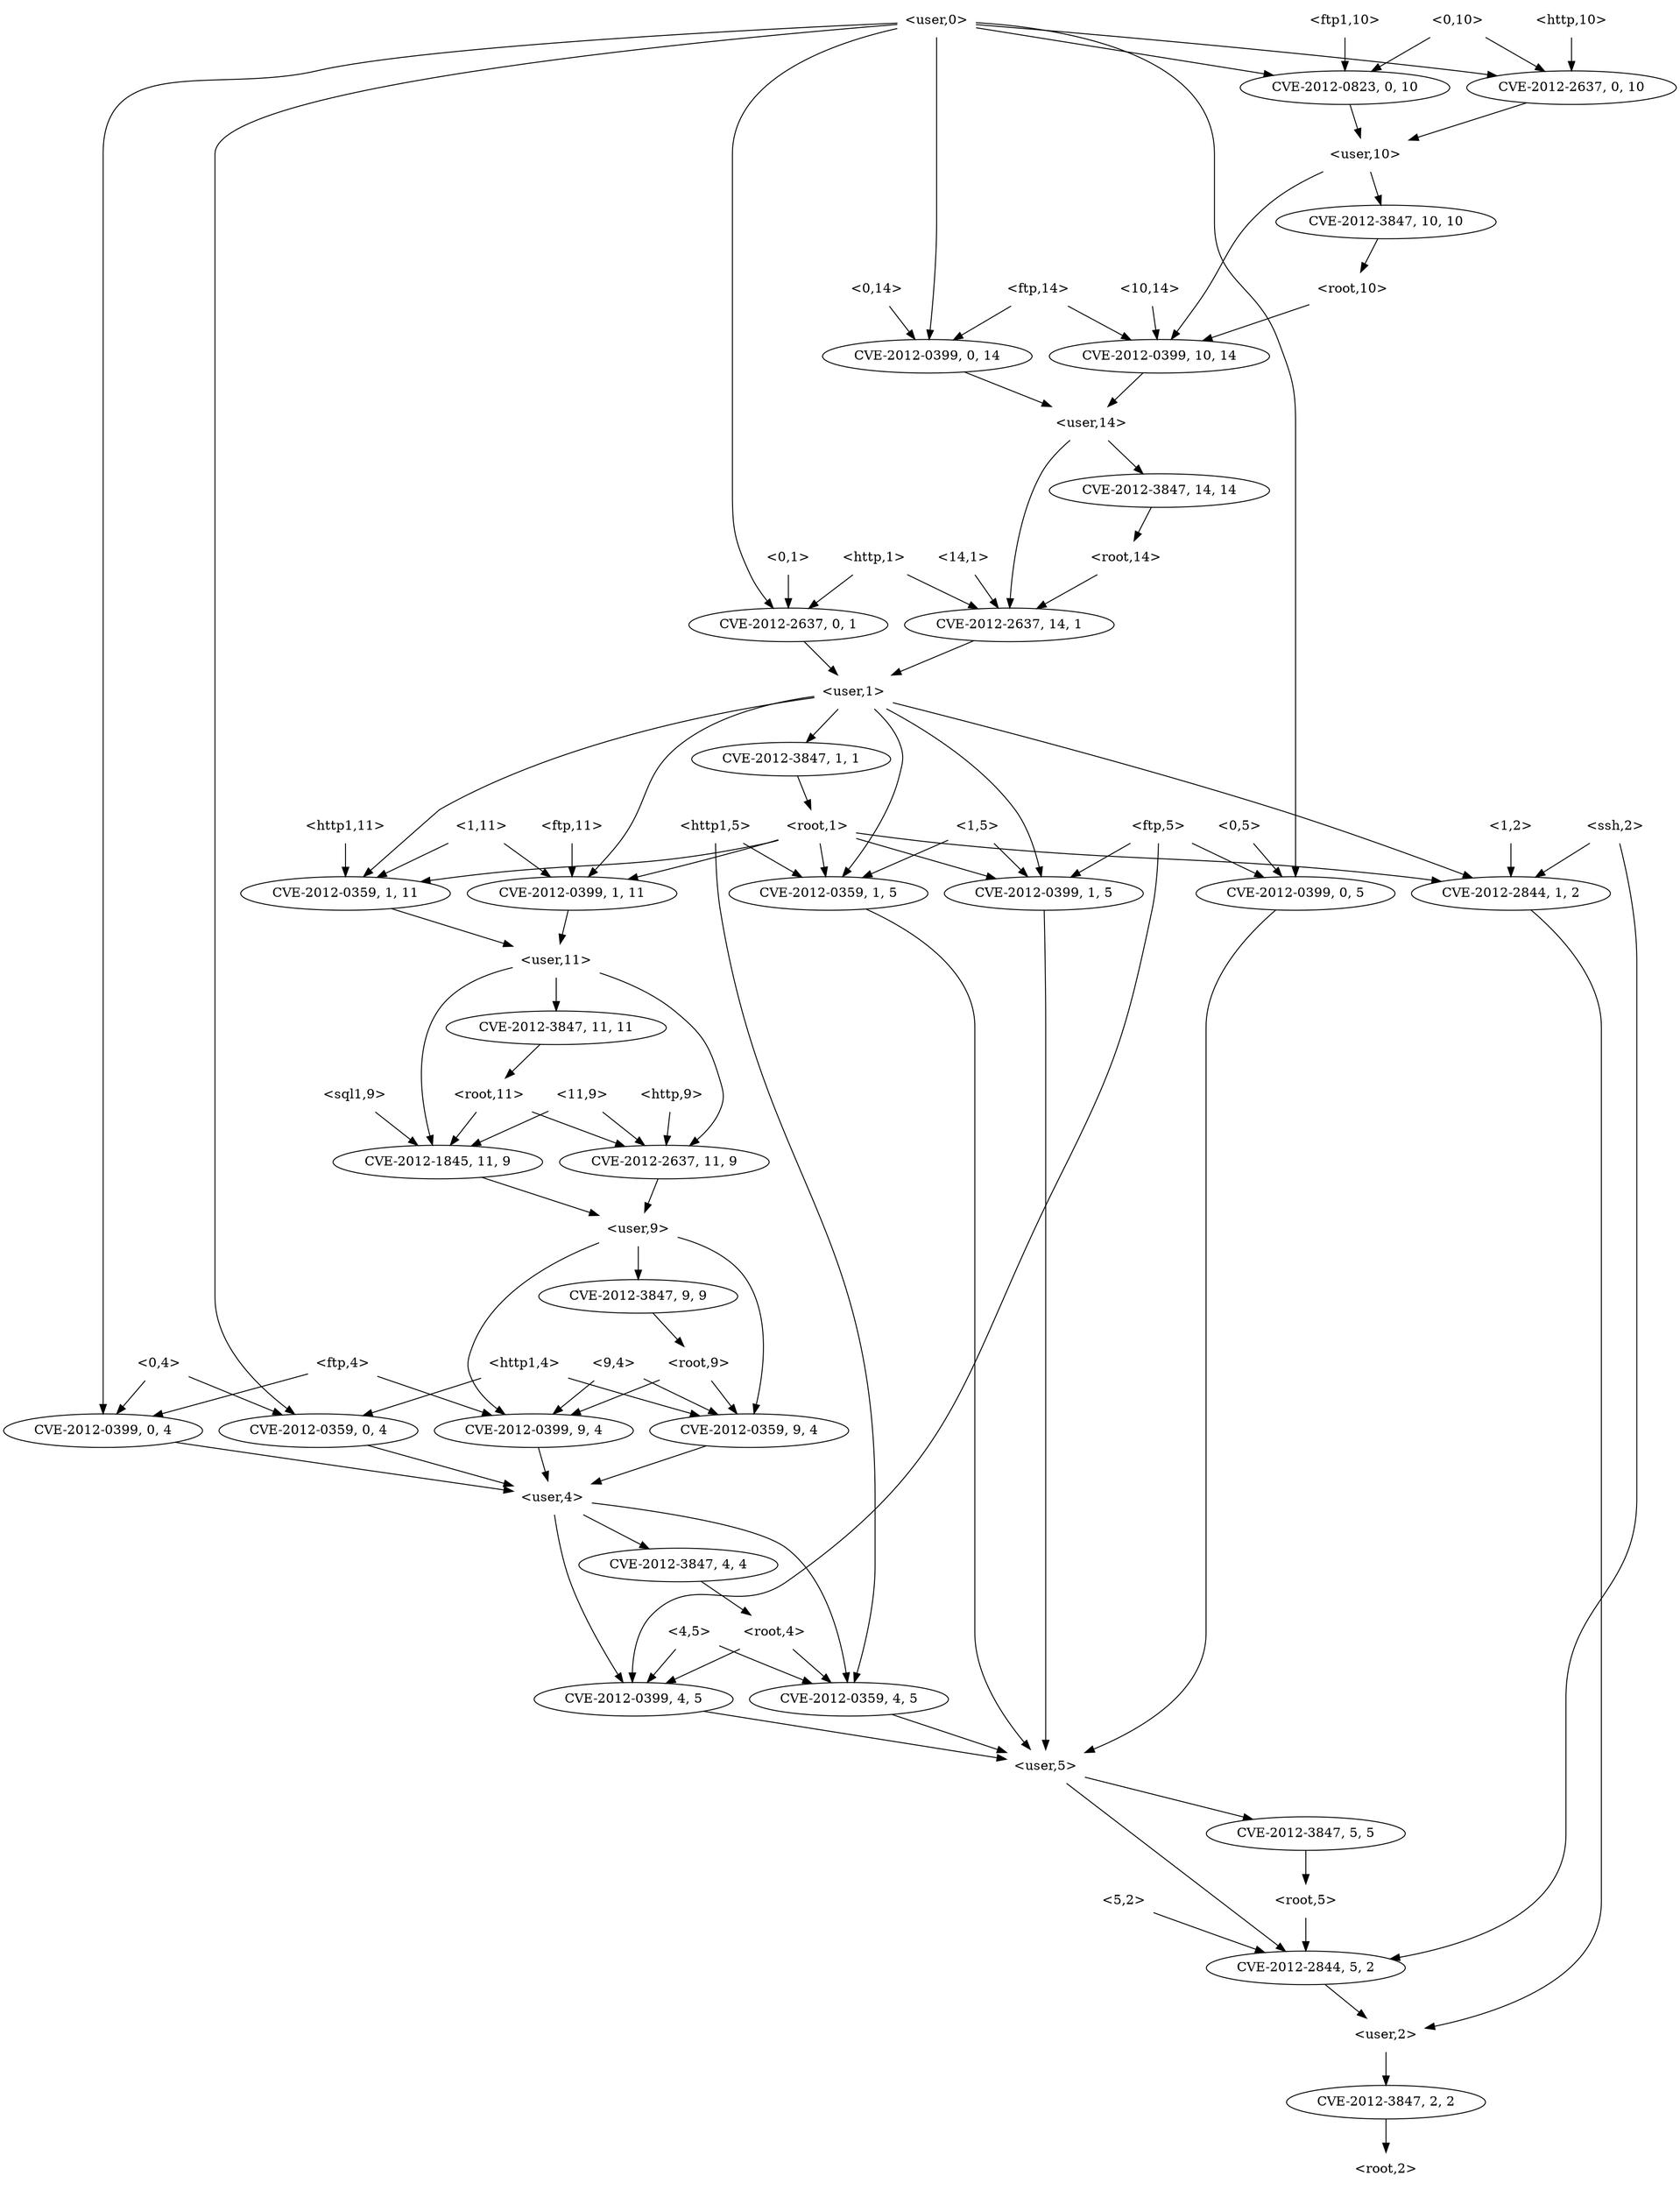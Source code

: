 strict digraph {
	graph [bb="0,0,1379,2340"];
	node [label="\N"];
	"<v_ftp,9,4>"	 [height=0.5,
		label=<CVE-2012-0399, 9, 4>,
		pos="710,810",
		width=2.4499];
	"<user,4>"	 [height=0.5,
		pos="710,738",
		shape=plaintext,
		width=0.91667];
	"<v_ftp,9,4>" -> "<user,4>"	 [pos="e,710,756.1 710,791.7 710,783.98 710,774.71 710,766.11"];
	"<v_http1,4,5>"	 [height=0.5,
		label=<CVE-2012-0359, 4, 5>,
		pos="906,522",
		width=2.4499];
	"<user,4>" -> "<v_http1,4,5>"	 [pos="e,908.48,540.46 743.12,736.4 781.78,733.79 844.77,723.3 879,684 911.39,646.81 912.22,585.8 909.43,550.53"];
	"<v_ftp,4,5>"	 [height=0.5,
		label=<CVE-2012-0399, 4, 5>,
		pos="711,522",
		width=2.4499];
	"<user,4>" -> "<v_ftp,4,5>"	 [pos="e,704.01,540.05 699.37,719.56 693.9,709.54 687.8,696.51 685,684 674.5,637.13 689.33,581.68 700.54,549.6"];
	"<v_root,4,4>"	 [height=0.5,
		label=<CVE-2012-3847, 4, 4>,
		pos="782,666",
		width=2.4499];
	"<user,4>" -> "<v_root,4,4>"	 [pos="e,764.66,683.86 727.8,719.7 736.67,711.07 747.54,700.5 757.22,691.1"];
	"<10,14>"	 [height=0.5,
		pos="563,2034",
		shape=plaintext,
		width=0.88889];
	"<v_ftp,10,14>"	 [height=0.5,
		label=<CVE-2012-0399, 10, 14>,
		pos="630,1962",
		width=2.7013];
	"<10,14>" -> "<v_ftp,10,14>"	 [pos="e,613.63,1980.1 579.56,2015.7 587.68,2007.2 597.59,1996.9 606.47,1987.6"];
	"<user,14>"	 [height=0.5,
		pos="625,1890",
		shape=plaintext,
		width=1.0069];
	"<v_ftp,10,14>" -> "<user,14>"	 [pos="e,626.22,1908.1 628.76,1943.7 628.21,1936 627.55,1926.7 626.94,1918.1"];
	"<0,5>"	 [height=0.5,
		pos="88,1458",
		shape=plaintext,
		width=0.75];
	"<v_ftp,0,5>"	 [height=0.5,
		label=<CVE-2012-0399, 0, 5>,
		pos="88,1386",
		width=2.4499];
	"<0,5>" -> "<v_ftp,0,5>"	 [pos="e,88,1404.1 88,1439.7 88,1432 88,1422.7 88,1414.1"];
	"<user,5>"	 [height=0.5,
		pos="948,450",
		shape=plaintext,
		width=0.91667];
	"<v_ftp,0,5>" -> "<user,5>"	 [pos="e,914.8,453.16 95.892,1367.9 107.29,1341.7 127,1289.5 127,1243 127,1243 127,1243 127,593 127,513.3 735.46,465.59 904.75,453.85"];
	"<v_ftp,0,14>"	 [height=0.5,
		label=<CVE-2012-0399, 0, 14>,
		pos="422,1962",
		width=2.5686];
	"<v_ftp,0,14>" -> "<user,14>"	 [pos="e,588.65,1903.5 465.55,1946 498.95,1934.5 544.94,1918.6 578.95,1906.9"];
	"<v_http,14,1>"	 [height=0.5,
		label=<CVE-2012-2637, 14, 1>,
		pos="640,1674",
		width=2.5686];
	"<user,14>" -> "<v_http,14,1>"	 [pos="e,631.51,1692.3 617.93,1871.7 614.16,1861.5 609.91,1848.2 608,1836 600.55,1788.4 605.34,1774.5 618,1728 620.41,1719.2 623.93,1709.8\
 627.45,1701.5"];
	"<v_root,14,14>"	 [height=0.5,
		label=<CVE-2012-3847, 14, 14>,
		pos="714,1818",
		width=2.7013];
	"<user,14>" -> "<v_root,14,14>"	 [pos="e,692.87,1835.6 647,1871.7 658.38,1862.7 672.41,1851.7 684.7,1842"];
	"<root,5>"	 [height=0.5,
		pos="976,306",
		shape=plaintext,
		width=0.89583];
	"<v_ssh,5,2>"	 [height=0.5,
		label=<CVE-2012-2844, 5, 2>,
		pos="1119,234",
		width=2.4499];
	"<root,5>" -> "<v_ssh,5,2>"	 [pos="e,1086.7,250.82 1008.4,289.12 1028.9,279.09 1055.6,266.05 1077.6,255.28"];
	"<user,2>"	 [height=0.5,
		pos="1190,162",
		shape=plaintext,
		width=0.91667];
	"<v_ssh,5,2>" -> "<user,2>"	 [pos="e,1172.5,180.28 1136.2,216.05 1144.9,207.5 1155.6,196.96 1165.1,187.54"];
	"<0,1>"	 [height=0.5,
		pos="894,1746",
		shape=plaintext,
		width=0.75];
	"<v_http,0,1>"	 [height=0.5,
		label=<CVE-2012-2637, 0, 1>,
		pos="839,1674",
		width=2.4499];
	"<0,1>" -> "<v_http,0,1>"	 [pos="e,852.44,1692.1 880.4,1727.7 873.88,1719.4 865.93,1709.3 858.75,1700.1"];
	"<user,1>"	 [height=0.5,
		pos="783,1602",
		shape=plaintext,
		width=0.91667];
	"<v_http,0,1>" -> "<user,1>"	 [pos="e,796.82,1620.3 825.44,1656.1 818.73,1647.7 810.5,1637.4 803.08,1628.1"];
	"<v_http,11,9>"	 [height=0.5,
		label=<CVE-2012-2637, 11, 9>,
		pos="788,1098",
		width=2.5686];
	"<user,9>"	 [height=0.5,
		pos="788,1026",
		shape=plaintext,
		width=0.91667];
	"<v_http,11,9>" -> "<user,9>"	 [pos="e,788,1044.1 788,1079.7 788,1072 788,1062.7 788,1054.1"];
	"<user,9>" -> "<v_ftp,9,4>"	 [pos="e,701.64,827.93 754.74,1016.4 732.43,1008.8 704.71,995.11 691,972 666.15,930.1 683.59,871.26 697.49,837.54"];
	"<v_root,9,9>"	 [height=0.5,
		label=<CVE-2012-3847, 9, 9>,
		pos="788,954",
		width=2.4499];
	"<user,9>" -> "<v_root,9,9>"	 [pos="e,788,972.1 788,1007.7 788,999.98 788,990.71 788,982.11"];
	"<v_http1,9,4>"	 [height=0.5,
		label=<CVE-2012-0359, 9, 4>,
		pos="905,810",
		width=2.4499];
	"<user,9>" -> "<v_http1,9,4>"	 [pos="e,907.64,828.26 821.34,1015.6 843.09,1007.6 870.11,993.9 885,972 912.3,931.86 911.9,872.79 908.73,838.48"];
	"<http,1>"	 [height=0.5,
		pos="769,1746",
		shape=plaintext,
		width=0.89583];
	"<http,1>" -> "<v_http,0,1>"	 [pos="e,821.9,1692.1 786.3,1727.7 794.86,1719.1 805.34,1708.7 814.7,1699.3"];
	"<http,1>" -> "<v_http,14,1>"	 [pos="e,669.9,1691.2 737.44,1727.9 719.75,1718.3 697.54,1706.2 678.79,1696"];
	"<v_http,14,1>" -> "<user,1>"	 [pos="e,749.69,1619.3 672.45,1657.1 692.64,1647.2 718.82,1634.4 740.63,1623.7"];
	"<http1,11>"	 [height=0.5,
		pos="486,1458",
		shape=plaintext,
		width=1.0833];
	"<v_http1,1,11>"	 [height=0.5,
		label=<CVE-2012-0359, 1, 11>,
		pos="422,1386",
		width=2.5686];
	"<http1,11>" -> "<v_http1,1,11>"	 [pos="e,437.64,1404.1 470.18,1439.7 462.43,1431.2 452.96,1420.9 444.48,1411.6"];
	"<user,11>"	 [height=0.5,
		pos="626,1314",
		shape=plaintext,
		width=1.0069];
	"<v_http1,1,11>" -> "<user,11>"	 [pos="e,589.71,1327.5 465.51,1370.1 499.17,1358.5 545.65,1342.6 579.94,1330.8"];
	"<http1,5>"	 [height=0.5,
		pos="1087,1458",
		shape=plaintext,
		width=0.97917];
	"<v_http1,1,5>"	 [height=0.5,
		label=<CVE-2012-0359, 1, 5>,
		pos="1020,1386",
		width=2.4499];
	"<http1,5>" -> "<v_http1,1,5>"	 [pos="e,1036.4,1404.1 1070.4,1439.7 1062.3,1431.2 1052.4,1420.9 1043.5,1411.6"];
	"<http1,5>" -> "<v_http1,4,5>"	 [pos="e,926.82,539.49 1098.4,1440 1104.7,1429.9 1112.2,1416.7 1117,1404 1131.4,1366.2 1136,1355.4 1136,1315 1136,1315 1136,1315 1136,881\
 1136,733.59 996.26,598.48 934.63,546.05"];
	"<v_http1,1,5>" -> "<user,5>"	 [pos="e,981.29,464.74 1036.5,1368.3 1059.4,1343.3 1098,1293.6 1098,1243 1098,1243 1098,1243 1098,593 1098,533.41 1034.8,491.35 990.44,\
469.17"];
	"<v_http1,4,5>" -> "<user,5>"	 [pos="e,937.63,468.28 916.17,504.05 921.05,495.92 927,486 932.43,476.94"];
	"<user,11>" -> "<v_http,11,9>"	 [pos="e,805.74,1115.9 662.66,1303.3 711.64,1288.1 796.08,1253.4 829,1188 836.19,1173.7 834.17,1167.1 829,1152 825.5,1141.8 819.13,1132\
 812.44,1123.6"];
	"<v_sql1,11,9>"	 [height=0.5,
		label=<CVE-2012-1845, 11, 9>,
		pos="584,1098",
		width=2.5686];
	"<user,11>" -> "<v_sql1,11,9>"	 [pos="e,541.6,1114 589.71,1302.9 566.77,1294.8 538.13,1281.2 520,1260 498.15,1234.5 502.17,1221.2 497,1188 494.54,1172.2 489.16,1165.9\
 497,1152 504.96,1137.8 518.41,1127 532.39,1119"];
	"<v_root,11,11>"	 [height=0.5,
		label=<CVE-2012-3847, 11, 11>,
		pos="626,1242",
		width=2.7013];
	"<user,11>" -> "<v_root,11,11>"	 [pos="e,626,1260.1 626,1295.7 626,1288 626,1278.7 626,1270.1"];
	"<v_sql1,11,9>" -> "<user,9>"	 [pos="e,754.95,1038.3 627.51,1082.1 662.23,1070.2 710.61,1053.6 745.15,1041.7"];
	"<root,11>"	 [height=0.5,
		pos="626,1170",
		shape=plaintext,
		width=1];
	"<v_root,11,11>" -> "<root,11>"	 [pos="e,626,1188.1 626,1223.7 626,1216 626,1206.7 626,1198.1"];
	"<http,9>"	 [height=0.5,
		pos="788,1170",
		shape=plaintext,
		width=0.89583];
	"<http,9>" -> "<v_http,11,9>"	 [pos="e,788,1116.1 788,1151.7 788,1144 788,1134.7 788,1126.1"];
	"<ftp,11>"	 [height=0.5,
		pos="690,1458",
		shape=plaintext,
		width=0.89583];
	"<v_ftp,1,11>"	 [height=0.5,
		label=<CVE-2012-0399, 1, 11>,
		pos="626,1386",
		width=2.5686];
	"<ftp,11>" -> "<v_ftp,1,11>"	 [pos="e,641.64,1404.1 674.18,1439.7 666.43,1431.2 656.96,1420.9 648.48,1411.6"];
	"<v_ftp,1,11>" -> "<user,11>"	 [pos="e,626,1332.1 626,1367.7 626,1360 626,1350.7 626,1342.1"];
	"<v_http,0,10>"	 [height=0.5,
		label=<CVE-2012-2637, 0, 10>,
		pos="918,2250",
		width=2.5686];
	"<user,10>"	 [height=0.5,
		pos="714,2178",
		shape=plaintext,
		width=1.0069];
	"<v_http,0,10>" -> "<user,10>"	 [pos="e,750.29,2191.5 874.49,2234.1 840.83,2222.5 794.35,2206.6 760.06,2194.8"];
	"<v_root,10,10>"	 [height=0.5,
		label=<CVE-2012-3847, 10, 10>,
		pos="714,2106",
		width=2.7013];
	"<user,10>" -> "<v_root,10,10>"	 [pos="e,714,2124.1 714,2159.7 714,2152 714,2142.7 714,2134.1"];
	"<user,10>" -> "<v_ftp,10,14>"	 [pos="e,624.94,1980.1 677.5,2169.2 653.21,2162 623.09,2148.4 608,2124 594.49,2102.1 611.36,2029.8 622.2,1990"];
	"<root,1>"	 [height=0.5,
		pos="794,1458",
		shape=plaintext,
		width=0.89583];
	"<root,1>" -> "<v_http1,1,5>"	 [pos="e,973.56,1401.4 826.38,1447 862.16,1435.9 920.45,1417.8 963.73,1404.4"];
	"<v_ftp,1,5>"	 [height=0.5,
		label=<CVE-2012-0399, 1, 5>,
		pos="825,1386",
		width=2.4499];
	"<root,1>" -> "<v_ftp,1,5>"	 [pos="e,817.43,1404.1 801.66,1439.7 805.19,1431.7 809.46,1422.1 813.37,1413.3"];
	"<v_ssh,1,2>"	 [height=0.5,
		label=<CVE-2012-2844, 1, 2>,
		pos="1290,1386",
		width=2.4499];
	"<root,1>" -> "<v_ssh,1,2>"	 [pos="e,1217.5,1396.4 826.28,1451.7 847.5,1448.2 875.88,1443.7 901,1440 1006.5,1424.4 1128.4,1408.1 1207.2,1397.7"];
	"<root,1>" -> "<v_ftp,1,11>"	 [pos="e,663.27,1402.5 761.61,1443.5 736.34,1433 700.89,1418.2 672.58,1406.4"];
	"<root,1>" -> "<v_http1,1,11>"	 [pos="e,490.04,1398.3 761.45,1447.6 751.7,1444.9 740.96,1442.2 731,1440 708.81,1435.1 584.13,1414.1 500.08,1400"];
	"<v_ftp,1,5>" -> "<user,5>"	 [pos="e,971.53,468.2 878.05,1371.6 936.4,1353.2 1022,1314.1 1022,1243 1022,1243 1022,1243 1022,593 1022,552.55 1022.6,539.36 1003,504 \
997.02,493.24 988.15,483.32 979.27,475.04"];
	"<v_ssh,1,2>" -> "<user,2>"	 [pos="e,1205.6,180.38 1284.3,1367.7 1276.2,1341.2 1262,1288.7 1262,1243 1262,1243 1262,1243 1262,305 1262,260.35 1233.3,215.52 1212.2,\
188.51"];
	"<root,9>"	 [height=0.5,
		pos="772,882",
		shape=plaintext,
		width=0.89583];
	"<v_root,9,9>" -> "<root,9>"	 [pos="e,775.91,900.1 784.04,935.7 782.28,927.98 780.16,918.71 778.2,910.11"];
	"<v_http1,9,4>" -> "<user,4>"	 [pos="e,743.05,750.86 863.17,793.98 830.61,782.3 785.61,766.14 752.81,754.37"];
	"<v_root,1,1>"	 [height=0.5,
		label=<CVE-2012-3847, 1, 1>,
		pos="759,1530",
		width=2.4499];
	"<v_root,1,1>" -> "<root,1>"	 [pos="e,785.36,1476.3 767.47,1512.1 771.5,1504 776.4,1494.2 780.89,1485.2"];
	"<v_root,5,5>"	 [height=0.5,
		label=<CVE-2012-3847, 5, 5>,
		pos="948,378",
		width=2.4499];
	"<user,5>" -> "<v_root,5,5>"	 [pos="e,948,396.1 948,431.7 948,423.98 948,414.71 948,406.11"];
	"<user,5>" -> "<v_ssh,5,2>"	 [pos="e,1105.8,251.97 981.28,437.9 1002.2,429.4 1028.2,415.74 1045,396 1078,357.23 1060.1,333.42 1083,288 1087.8,278.57 1093.9,268.84 \
1099.8,260.33"];
	"<v_root,2,2>"	 [height=0.5,
		label=<CVE-2012-3847, 2, 2>,
		pos="1190,90",
		width=2.4499];
	"<user,2>" -> "<v_root,2,2>"	 [pos="e,1190,108.1 1190,143.7 1190,135.98 1190,126.71 1190,118.11"];
	"<root,9>" -> "<v_ftp,9,4>"	 [pos="e,725.15,828.1 756.67,863.7 749.24,855.3 740.18,845.07 732.02,835.86"];
	"<root,9>" -> "<v_http1,9,4>"	 [pos="e,874.62,826.99 804.54,863.88 822.99,854.16 846.22,841.94 865.69,831.69"];
	"<user,1>" -> "<v_ssh,1,2>"	 [pos="e,1279.7,1404 816.08,1597.8 891.87,1589.2 1081.6,1560.3 1213,1476 1238.5,1459.7 1260.2,1432.4 1274.1,1412.4"];
	"<user,1>" -> "<v_ftp,1,11>"	 [pos="e,625.07,1404.2 749.74,1595.1 722.16,1588.4 684.02,1574.7 662,1548 630.45,1509.7 625.12,1449.5 624.96,1414.6"];
	"<user,1>" -> "<v_root,1,1>"	 [pos="e,764.86,1548.1 777.07,1583.7 774.39,1575.9 771.17,1566.5 768.2,1557.8"];
	"<user,1>" -> "<v_http1,1,5>"	 [pos="e,1013.7,1404.1 816.26,1586.2 857.72,1566.4 928.52,1527.6 973,1476 989.06,1457.4 1001.7,1432.3 1009.8,1413.6"];
	"<user,1>" -> "<v_ftp,1,5>"	 [pos="e,835.02,1404 816.07,1586 831.17,1577.2 847.54,1564.6 856,1548 878.35,1504.1 856.36,1446.1 839.74,1413"];
	"<user,1>" -> "<v_http1,1,11>"	 [pos="e,420.35,1404.2 749.89,1599.5 680.41,1594.4 519.11,1572.2 438,1476 423.65,1459 420.29,1433.5 420.14,1414.2"];
	"<9,4>"	 [height=0.5,
		pos="850,882",
		shape=plaintext,
		width=0.75];
	"<9,4>" -> "<v_ftp,9,4>"	 [pos="e,741.66,826.83 822.67,867.34 802.25,857.13 773.99,843 750.89,831.44"];
	"<9,4>" -> "<v_http1,9,4>"	 [pos="e,891.56,828.1 863.6,863.7 870.12,855.39 878.07,845.28 885.25,836.14"];
	"<ftp1,10>"	 [height=0.5,
		pos="714,2322",
		shape=plaintext,
		width=1];
	"<v_ftp1,0,10>"	 [height=0.5,
		label=<CVE-2012-0823, 0, 10>,
		pos="714,2250",
		width=2.5686];
	"<ftp1,10>" -> "<v_ftp1,0,10>"	 [pos="e,714,2268.1 714,2303.7 714,2296 714,2286.7 714,2278.1"];
	"<v_ftp1,0,10>" -> "<user,10>"	 [pos="e,714,2196.1 714,2231.7 714,2224 714,2214.7 714,2206.1"];
	"<root,14>"	 [height=0.5,
		pos="663,1746",
		shape=plaintext,
		width=1];
	"<root,14>" -> "<v_http,14,1>"	 [pos="e,645.62,1692.1 657.31,1727.7 654.75,1719.9 651.67,1710.5 648.82,1701.8"];
	"<v_ftp,4,5>" -> "<user,5>"	 [pos="e,914.97,460.76 758.96,506.83 801.82,494.18 864.04,475.8 905.23,463.63"];
	"<root,4>"	 [height=0.5,
		pos="773,594",
		shape=plaintext,
		width=0.89583];
	"<v_root,4,4>" -> "<root,4>"	 [pos="e,775.2,612.1 779.78,647.7 778.78,639.98 777.59,630.71 776.49,622.11"];
	"<v_ftp,0,4>"	 [height=0.5,
		label=<CVE-2012-0399, 0, 4>,
		pos="515,810",
		width=2.4499];
	"<v_ftp,0,4>" -> "<user,4>"	 [pos="e,676.95,750.86 556.83,793.98 589.39,782.3 634.39,766.14 667.19,754.37"];
	"<root,10>"	 [height=0.5,
		pos="705,2034",
		shape=plaintext,
		width=1];
	"<root,10>" -> "<v_ftp,10,14>"	 [pos="e,648.07,1979.9 686.46,2015.7 677.13,2007 665.67,1996.3 655.52,1986.8"];
	"<v_root,14,14>" -> "<root,14>"	 [pos="e,675.59,1764.3 701.65,1800.1 695.61,1791.8 688.2,1781.6 681.49,1772.4"];
	"<0,14>"	 [height=0.5,
		pos="401,2034",
		shape=plaintext,
		width=0.78472];
	"<0,14>" -> "<v_ftp,0,14>"	 [pos="e,416.87,1980.1 406.19,2015.7 408.53,2007.9 411.35,1998.5 413.95,1989.8"];
	"<1,5>"	 [height=0.5,
		pos="937,1458",
		shape=plaintext,
		width=0.75];
	"<1,5>" -> "<v_http1,1,5>"	 [pos="e,1000.3,1403.6 957.52,1439.7 968.02,1430.8 980.97,1419.9 992.34,1410.3"];
	"<1,5>" -> "<v_ftp,1,5>"	 [pos="e,851.09,1403.3 909.89,1440.1 894.81,1430.6 875.89,1418.8 859.74,1408.7"];
	"<root,4>" -> "<v_http1,4,5>"	 [pos="e,875.62,538.99 805.54,575.88 823.99,566.16 847.22,553.94 866.69,543.69"];
	"<root,4>" -> "<v_ftp,4,5>"	 [pos="e,726.15,540.1 757.67,575.7 750.24,567.3 741.18,557.07 733.02,547.86"];
	"<ssh,2>"	 [height=0.5,
		pos="1174,1458",
		shape=plaintext,
		width=0.84028];
	"<ssh,2>" -> "<v_ssh,1,2>"	 [pos="e,1263.1,1403.2 1202.4,1439.9 1218,1430.5 1237.5,1418.7 1254.2,1408.6"];
	"<ssh,2>" -> "<v_ssh,5,2>"	 [pos="e,1133.2,252.15 1174,1440 1174,1413.3 1174,1360.1 1174,1315 1174,1315 1174,1315 1174,377 1174,336.55 1170.9,325.2 1155,288 1150.9\
,278.43 1145,268.78 1139.2,260.39"];
	"<5,2>"	 [height=0.5,
		pos="1119,306",
		shape=plaintext,
		width=0.75];
	"<5,2>" -> "<v_ssh,5,2>"	 [pos="e,1119,252.1 1119,287.7 1119,279.98 1119,270.71 1119,262.11"];
	"<0,4>"	 [height=0.5,
		pos="318,882",
		shape=plaintext,
		width=0.75];
	"<v_http1,0,4>"	 [height=0.5,
		label=<CVE-2012-0359, 0, 4>,
		pos="320,810",
		width=2.4499];
	"<0,4>" -> "<v_http1,0,4>"	 [pos="e,319.51,828.1 318.49,863.7 318.71,855.98 318.98,846.71 319.23,838.11"];
	"<0,4>" -> "<v_ftp,0,4>"	 [pos="e,469.67,825.53 345.25,869.41 349.82,867.55 354.53,865.68 359,864 392.19,851.5 429.82,838.67 459.81,828.77"];
	"<v_http1,0,4>" -> "<user,4>"	 [pos="e,676.65,744.99 383.96,797.52 463.72,783.2 597.89,759.12 666.6,746.79"];
	"<11,9>"	 [height=0.5,
		pos="709,1170",
		shape=plaintext,
		width=0.78472];
	"<11,9>" -> "<v_http,11,9>"	 [pos="e,768.97,1115.9 728.53,1151.7 738.46,1142.9 750.67,1132.1 761.44,1122.5"];
	"<11,9>" -> "<v_sql1,11,9>"	 [pos="e,613.12,1115.3 680.64,1153.1 663.3,1143.4 640.92,1130.9 622.06,1120.3"];
	"<14,1>"	 [height=0.5,
		pos="532,1746",
		shape=plaintext,
		width=0.78472];
	"<14,1>" -> "<v_http,14,1>"	 [pos="e,614.6,1691.5 558.42,1727.9 572.72,1718.6 590.56,1707 605.9,1697.1"];
	"<root,11>" -> "<v_http,11,9>"	 [pos="e,751.77,1114.7 662.36,1153.3 686.01,1143.1 717.06,1129.7 742.37,1118.7"];
	"<root,11>" -> "<v_sql1,11,9>"	 [pos="e,594.26,1116.1 615.62,1151.7 610.74,1143.6 604.81,1133.7 599.42,1124.7"];
	"<http1,4>"	 [height=0.5,
		pos="461,882",
		shape=plaintext,
		width=0.97917];
	"<http1,4>" -> "<v_http1,0,4>"	 [pos="e,352.2,826.99 426.51,863.88 406.85,854.12 382.09,841.83 361.39,831.55"];
	"<http1,4>" -> "<v_http1,9,4>"	 [pos="e,841,822.4 496.37,874.01 513.19,870.79 533.6,867.02 552,864 664.95,845.49 693.93,845.78 807,828 814.82,826.77 822.99,825.43 831.12\
,824.07"];
	"<ftp,4>"	 [height=0.5,
		pos="591,882",
		shape=plaintext,
		width=0.8125];
	"<ftp,4>" -> "<v_ftp,9,4>"	 [pos="e,682.42,827.23 620.11,863.88 636.28,854.36 656.55,842.44 673.74,832.33"];
	"<ftp,4>" -> "<v_ftp,0,4>"	 [pos="e,533.05,827.62 572.21,863.7 562.69,854.92 550.97,844.13 540.63,834.61"];
	"<http,10>"	 [height=0.5,
		pos="918,2322",
		shape=plaintext,
		width=0.97917];
	"<http,10>" -> "<v_http,0,10>"	 [pos="e,918,2268.1 918,2303.7 918,2296 918,2286.7 918,2278.1"];
	"<v_root,10,10>" -> "<root,10>"	 [pos="e,707.2,2052.1 711.78,2087.7 710.78,2080 709.59,2070.7 708.49,2062.1"];
	"<root,2>"	 [height=0.5,
		pos="1190,18",
		shape=plaintext,
		width=0.89583];
	"<ftp,14>"	 [height=0.5,
		pos="480,2034",
		shape=plaintext,
		width=0.89583];
	"<ftp,14>" -> "<v_ftp,10,14>"	 [pos="e,595.95,1978.9 512.55,2017.8 534.3,2007.7 563.16,1994.2 586.83,1983.1"];
	"<ftp,14>" -> "<v_ftp,0,14>"	 [pos="e,436.17,1980.1 465.66,2015.7 458.71,2007.3 450.23,1997.1 442.6,1987.9"];
	"<v_root,2,2>" -> "<root,2>"	 [pos="e,1190,36.104 1190,71.697 1190,63.983 1190,54.712 1190,46.112"];
	"<ftp,5>"	 [height=0.5,
		pos="204,1458",
		shape=plaintext,
		width=0.8125];
	"<ftp,5>" -> "<v_ftp,0,5>"	 [pos="e,114.89,1403.2 175.62,1439.9 160,1430.5 140.47,1418.7 123.8,1408.6"];
	"<ftp,5>" -> "<v_ftp,1,5>"	 [pos="e,761.84,1398.6 233.29,1454.8 312.86,1448.5 539.61,1429.7 727,1404 735.03,1402.9 743.4,1401.6 751.73,1400.3"];
	"<ftp,5>" -> "<v_ftp,4,5>"	 [pos="e,629.54,528.93 204,1440 204,1413.3 204,1360.1 204,1315 204,1315 204,1315 204,665 204,579.75 473.15,543.34 619.24,529.86"];
	"<user,0>"	 [height=0.5,
		pos="344,2322",
		shape=plaintext,
		width=0.91667];
	"<user,0>" -> "<v_ftp1,0,10>"	 [pos="e,650.09,2263.1 377.16,2314.7 436.02,2303.6 560.06,2280.1 640.07,2265"];
	"<user,0>" -> "<v_http1,0,4>"	 [pos="e,305.02,828.03 319.92,2303.8 308.42,2294.4 295.37,2281.9 287,2268 265.85,2232.9 263,2220 263,2179 263,2179 263,2179 263,953 263\
,912.55 265.65,900.99 282,864 286.33,854.21 292.64,844.43 298.88,835.98"];
	"<user,0>" -> "<v_ftp,0,5>"	 [pos="e,102.06,1404.2 310.69,2313.5 254.04,2298.6 145,2259.4 145,2179 145,2179 145,2179 145,1529 145,1488.4 140.36,1477.2 124,1440 119.81\
,1430.5 113.88,1420.8 108.04,1412.4"];
	"<user,0>" -> "<v_ftp,0,4>"	 [pos="e,469.33,825.43 335.09,2303.6 322.5,2277.3 301,2225.6 301,2179 301,2179 301,2179 301,1457 301,1188.5 256.66,1080.1 416,864 427.08\
,848.97 443.73,837.77 460.22,829.64"];
	"<user,0>" -> "<v_ftp,0,14>"	 [pos="e,397.34,1979.4 344,2304 344,2277.3 344,2224.1 344,2179 344,2179 344,2179 344,2105 344,2064.6 342.74,2051 363,2016 369.64,2004.5\
 379.63,1994.2 389.51,1985.8"];
	"<user,0>" -> "<v_http,0,1>"	 [pos="e,839,1692 372.93,2303.8 428.39,2271.4 554.29,2201.1 668,2160 733.29,2136.4 771.46,2173.6 820,2124 848.28,2095.1 839,2075.4 839,\
2035 839,2035 839,2035 839,1817 839,1777 839,1730.7 839,1702.1"];
	"<user,0>" -> "<v_http,0,10>"	 [pos="e,851.31,2262.5 377.19,2317.9 454.25,2310.4 651.17,2290.7 815,2268 823.54,2266.8 832.47,2265.5 841.34,2264.1"];
	"<4,5>"	 [height=0.5,
		pos="851,594",
		shape=plaintext,
		width=0.75];
	"<4,5>" -> "<v_http1,4,5>"	 [pos="e,892.56,540.1 864.6,575.7 871.12,567.39 879.07,557.28 886.25,548.14"];
	"<4,5>" -> "<v_ftp,4,5>"	 [pos="e,742.66,538.83 823.67,579.34 803.25,569.13 774.99,555 751.89,543.44"];
	"<1,2>"	 [height=0.5,
		pos="1290,1458",
		shape=plaintext,
		width=0.75];
	"<1,2>" -> "<v_ssh,1,2>"	 [pos="e,1290,1404.1 1290,1439.7 1290,1432 1290,1422.7 1290,1414.1"];
	"<0,10>"	 [height=0.5,
		pos="817,2322",
		shape=plaintext,
		width=0.78472];
	"<0,10>" -> "<v_ftp1,0,10>"	 [pos="e,738.23,2267.5 791.8,2303.9 778.16,2294.6 761.16,2283 746.52,2273.1"];
	"<0,10>" -> "<v_http,0,10>"	 [pos="e,894.24,2267.5 841.71,2303.9 854.96,2294.7 871.45,2283.3 885.7,2273.4"];
	"<1,11>"	 [height=0.5,
		pos="572,1458",
		shape=plaintext,
		width=0.78472];
	"<1,11>" -> "<v_ftp,1,11>"	 [pos="e,612.81,1404.1 585.35,1439.7 591.76,1431.4 599.56,1421.3 606.61,1412.1"];
	"<1,11>" -> "<v_http1,1,11>"	 [pos="e,455.98,1402.9 543.43,1443.7 521.35,1433.4 490.41,1418.9 465.29,1407.2"];
	"<v_root,5,5>" -> "<root,5>"	 [pos="e,969.16,324.1 954.92,359.7 958.07,351.81 961.88,342.3 965.38,333.55"];
	"<sql1,9>"	 [height=0.5,
		pos="539,1170",
		shape=plaintext,
		width=0.91667];
	"<sql1,9>" -> "<v_sql1,11,9>"	 [pos="e,573,1116.1 550.12,1151.7 555.36,1143.6 561.7,1133.7 567.48,1124.7"];
}
